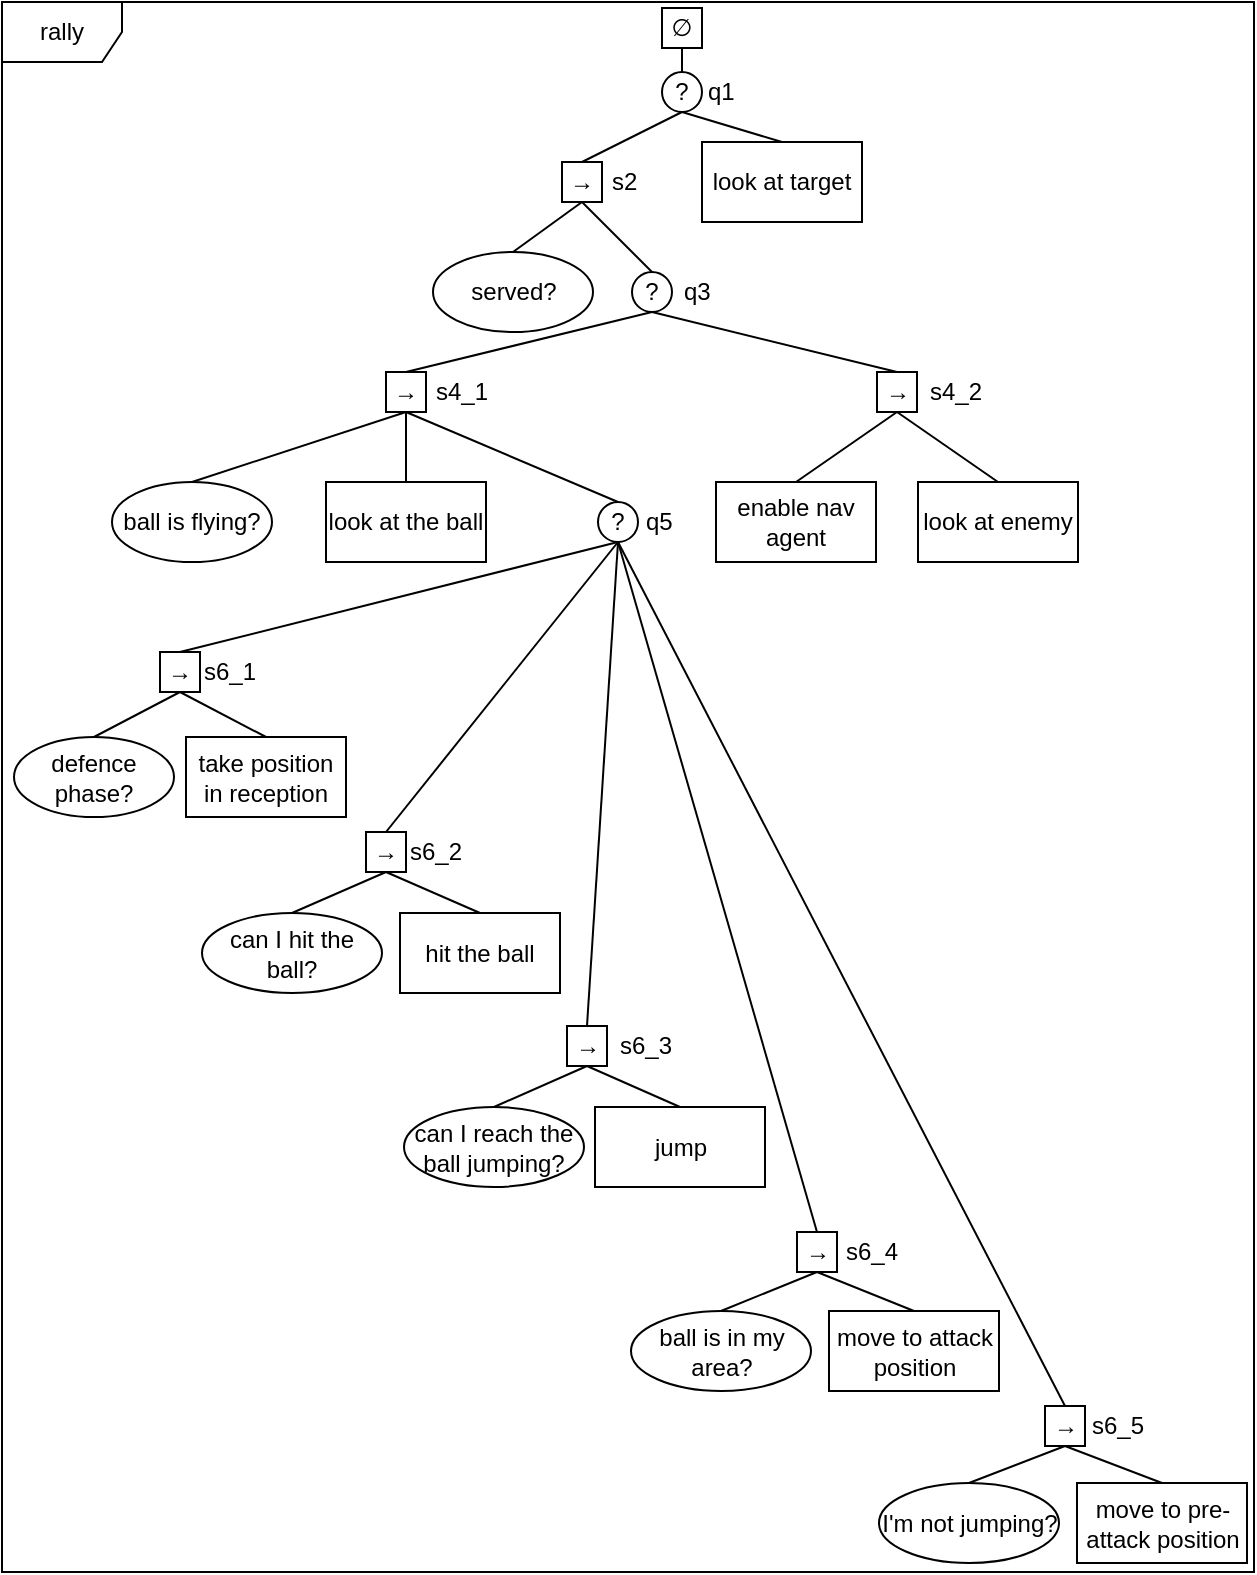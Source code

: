 <mxfile pages="1" version="11.2.5" type="device"><diagram id="EkMTp9RVe_bbDMzfqBNy" name="Page-1"><mxGraphModel dx="1502" dy="1044" grid="1" gridSize="10" guides="1" tooltips="1" connect="1" arrows="1" fold="1" page="0" pageScale="1" pageWidth="827" pageHeight="1169" math="0" shadow="0"><root><mxCell id="0"/><mxCell id="1" parent="0"/><mxCell id="cSMGH9xGjoorg707Jlx_-66" value="rally" style="shape=umlFrame;whiteSpace=wrap;html=1;" parent="1" vertex="1"><mxGeometry x="-136" y="-145" width="626" height="785" as="geometry"/></mxCell><mxCell id="cSMGH9xGjoorg707Jlx_-4" style="rounded=0;orthogonalLoop=1;jettySize=auto;html=1;exitX=0.5;exitY=1;exitDx=0;exitDy=0;endArrow=none;endFill=0;entryX=0.5;entryY=0;entryDx=0;entryDy=0;" parent="1" source="cSMGH9xGjoorg707Jlx_-2" target="cSMGH9xGjoorg707Jlx_-3" edge="1"><mxGeometry relative="1" as="geometry"/></mxCell><mxCell id="cSMGH9xGjoorg707Jlx_-38" style="edgeStyle=none;rounded=0;orthogonalLoop=1;jettySize=auto;html=1;exitX=0.5;exitY=1;exitDx=0;exitDy=0;entryX=0.5;entryY=0;entryDx=0;entryDy=0;endArrow=none;endFill=0;" parent="1" source="cSMGH9xGjoorg707Jlx_-2" target="cSMGH9xGjoorg707Jlx_-37" edge="1"><mxGeometry relative="1" as="geometry"/></mxCell><mxCell id="cSMGH9xGjoorg707Jlx_-2" value="?" style="ellipse;whiteSpace=wrap;html=1;aspect=fixed;" parent="1" vertex="1"><mxGeometry x="194" y="-110" width="20" height="20" as="geometry"/></mxCell><mxCell id="cSMGH9xGjoorg707Jlx_-7" style="edgeStyle=none;rounded=0;orthogonalLoop=1;jettySize=auto;html=1;exitX=0.5;exitY=1;exitDx=0;exitDy=0;entryX=0.5;entryY=0;entryDx=0;entryDy=0;endArrow=none;endFill=0;" parent="1" source="cSMGH9xGjoorg707Jlx_-3" target="cSMGH9xGjoorg707Jlx_-6" edge="1"><mxGeometry relative="1" as="geometry"/></mxCell><mxCell id="HkNA9LQnXnEwL_-FULws-5" style="edgeStyle=none;rounded=0;orthogonalLoop=1;jettySize=auto;html=1;exitX=0.5;exitY=1;exitDx=0;exitDy=0;entryX=0.5;entryY=0;entryDx=0;entryDy=0;endArrow=none;endFill=0;" parent="1" source="cSMGH9xGjoorg707Jlx_-3" target="HkNA9LQnXnEwL_-FULws-6" edge="1"><mxGeometry relative="1" as="geometry"/></mxCell><mxCell id="cSMGH9xGjoorg707Jlx_-3" value="→" style="whiteSpace=wrap;html=1;aspect=fixed;flipH=1;" parent="1" vertex="1"><mxGeometry x="144" y="-65" width="20" height="20" as="geometry"/></mxCell><mxCell id="cSMGH9xGjoorg707Jlx_-6" value="served?" style="ellipse;whiteSpace=wrap;html=1;flipH=1;" parent="1" vertex="1"><mxGeometry x="79.5" y="-20" width="80" height="40" as="geometry"/></mxCell><mxCell id="cSMGH9xGjoorg707Jlx_-30" style="edgeStyle=none;rounded=0;orthogonalLoop=1;jettySize=auto;html=1;exitX=0.5;exitY=1;exitDx=0;exitDy=0;entryX=0.5;entryY=0;entryDx=0;entryDy=0;endArrow=none;endFill=0;" parent="1" source="cSMGH9xGjoorg707Jlx_-31" target="cSMGH9xGjoorg707Jlx_-29" edge="1"><mxGeometry relative="1" as="geometry"><mxPoint x="26" y="392" as="sourcePoint"/></mxGeometry></mxCell><mxCell id="cSMGH9xGjoorg707Jlx_-29" value="can I reach the ball jumping?" style="ellipse;whiteSpace=wrap;html=1;" parent="1" vertex="1"><mxGeometry x="65" y="407.5" width="90" height="40" as="geometry"/></mxCell><mxCell id="cSMGH9xGjoorg707Jlx_-34" style="edgeStyle=none;rounded=0;orthogonalLoop=1;jettySize=auto;html=1;exitX=0.5;exitY=1;exitDx=0;exitDy=0;entryX=0.5;entryY=0;entryDx=0;entryDy=0;endArrow=none;endFill=0;" parent="1" source="cSMGH9xGjoorg707Jlx_-31" target="cSMGH9xGjoorg707Jlx_-33" edge="1"><mxGeometry relative="1" as="geometry"/></mxCell><mxCell id="cSMGH9xGjoorg707Jlx_-31" value="→" style="whiteSpace=wrap;html=1;aspect=fixed;" parent="1" vertex="1"><mxGeometry x="146.5" y="367" width="20" height="20" as="geometry"/></mxCell><mxCell id="cSMGH9xGjoorg707Jlx_-33" value="jump" style="rounded=0;whiteSpace=wrap;html=1;" parent="1" vertex="1"><mxGeometry x="160.5" y="407.5" width="85" height="40" as="geometry"/></mxCell><mxCell id="cSMGH9xGjoorg707Jlx_-37" value="look at target" style="rounded=0;whiteSpace=wrap;html=1;" parent="1" vertex="1"><mxGeometry x="214" y="-75" width="80" height="40" as="geometry"/></mxCell><mxCell id="cSMGH9xGjoorg707Jlx_-43" style="edgeStyle=none;rounded=0;orthogonalLoop=1;jettySize=auto;html=1;exitX=0.5;exitY=1;exitDx=0;exitDy=0;entryX=0.5;entryY=0;entryDx=0;entryDy=0;endArrow=none;endFill=0;" parent="1" source="HkNA9LQnXnEwL_-FULws-4" target="cSMGH9xGjoorg707Jlx_-42" edge="1"><mxGeometry relative="1" as="geometry"><mxPoint x="102" y="40" as="sourcePoint"/></mxGeometry></mxCell><mxCell id="cSMGH9xGjoorg707Jlx_-42" value="look at the ball" style="rounded=0;whiteSpace=wrap;html=1;" parent="1" vertex="1"><mxGeometry x="26" y="95" width="80" height="40" as="geometry"/></mxCell><mxCell id="cSMGH9xGjoorg707Jlx_-52" style="edgeStyle=none;rounded=0;orthogonalLoop=1;jettySize=auto;html=1;exitX=0.5;exitY=1;exitDx=0;exitDy=0;entryX=0.5;entryY=0;entryDx=0;entryDy=0;endArrow=none;endFill=0;" parent="1" source="cSMGH9xGjoorg707Jlx_-51" target="cSMGH9xGjoorg707Jlx_-2" edge="1"><mxGeometry relative="1" as="geometry"/></mxCell><mxCell id="cSMGH9xGjoorg707Jlx_-51" value="∅" style="whiteSpace=wrap;html=1;aspect=fixed;flipH=1;" parent="1" vertex="1"><mxGeometry x="194.0" y="-142" width="20" height="20" as="geometry"/></mxCell><mxCell id="RmoewqOBh3jTysVcD56W-2" value="q1" style="text;html=1;strokeColor=none;fillColor=none;align=left;verticalAlign=middle;whiteSpace=wrap;rounded=0;" parent="1" vertex="1"><mxGeometry x="215" y="-110" width="40" height="20" as="geometry"/></mxCell><mxCell id="RmoewqOBh3jTysVcD56W-3" value="s2" style="text;html=1;strokeColor=none;fillColor=none;align=left;verticalAlign=middle;whiteSpace=wrap;rounded=0;" parent="1" vertex="1"><mxGeometry x="166.5" y="-65" width="40" height="20" as="geometry"/></mxCell><mxCell id="RmoewqOBh3jTysVcD56W-4" value="q5" style="text;html=1;strokeColor=none;fillColor=none;align=left;verticalAlign=middle;whiteSpace=wrap;rounded=0;" parent="1" vertex="1"><mxGeometry x="184" y="105" width="40" height="20" as="geometry"/></mxCell><mxCell id="RmoewqOBh3jTysVcD56W-6" value="s4_1" style="text;html=1;strokeColor=none;fillColor=none;align=left;verticalAlign=middle;whiteSpace=wrap;rounded=0;" parent="1" vertex="1"><mxGeometry x="79" y="40" width="40" height="20" as="geometry"/></mxCell><mxCell id="HkNA9LQnXnEwL_-FULws-3" style="rounded=0;orthogonalLoop=1;jettySize=auto;html=1;exitX=0.5;exitY=1;exitDx=0;exitDy=0;entryX=0.5;entryY=0;entryDx=0;entryDy=0;endArrow=none;endFill=0;" parent="1" source="HkNA9LQnXnEwL_-FULws-4" target="HkNA9LQnXnEwL_-FULws-2" edge="1"><mxGeometry relative="1" as="geometry"><mxPoint x="102" y="40" as="sourcePoint"/></mxGeometry></mxCell><mxCell id="HkNA9LQnXnEwL_-FULws-2" value="ball is flying?" style="ellipse;whiteSpace=wrap;html=1;flipH=1;" parent="1" vertex="1"><mxGeometry x="-81" y="95" width="80" height="40" as="geometry"/></mxCell><mxCell id="HkNA9LQnXnEwL_-FULws-10" style="edgeStyle=none;rounded=0;orthogonalLoop=1;jettySize=auto;html=1;exitX=0.5;exitY=1;exitDx=0;exitDy=0;entryX=0.5;entryY=0;entryDx=0;entryDy=0;endArrow=none;endFill=0;" parent="1" source="HkNA9LQnXnEwL_-FULws-4" target="mYF0082d3ZAUzfuXFKsH-1" edge="1"><mxGeometry relative="1" as="geometry"><mxPoint x="110" y="120" as="targetPoint"/></mxGeometry></mxCell><mxCell id="HkNA9LQnXnEwL_-FULws-4" value="→" style="whiteSpace=wrap;html=1;aspect=fixed;" parent="1" vertex="1"><mxGeometry x="56" y="40" width="20" height="20" as="geometry"/></mxCell><mxCell id="HkNA9LQnXnEwL_-FULws-7" style="edgeStyle=none;rounded=0;orthogonalLoop=1;jettySize=auto;html=1;exitX=0.5;exitY=1;exitDx=0;exitDy=0;entryX=0.5;entryY=0;entryDx=0;entryDy=0;endArrow=none;endFill=0;" parent="1" source="HkNA9LQnXnEwL_-FULws-6" target="HkNA9LQnXnEwL_-FULws-4" edge="1"><mxGeometry relative="1" as="geometry"/></mxCell><mxCell id="8SN9b1BW7PqTBTTY9bP8-6" style="edgeStyle=none;rounded=0;orthogonalLoop=1;jettySize=auto;html=1;exitX=0.5;exitY=1;exitDx=0;exitDy=0;entryX=0.5;entryY=0;entryDx=0;entryDy=0;endArrow=none;endFill=0;" parent="1" source="HkNA9LQnXnEwL_-FULws-6" target="8SN9b1BW7PqTBTTY9bP8-2" edge="1"><mxGeometry relative="1" as="geometry"/></mxCell><mxCell id="HkNA9LQnXnEwL_-FULws-6" value="?" style="ellipse;whiteSpace=wrap;html=1;aspect=fixed;" parent="1" vertex="1"><mxGeometry x="179" y="-10" width="20" height="20" as="geometry"/></mxCell><mxCell id="HkNA9LQnXnEwL_-FULws-8" value="enable nav agent" style="rounded=0;whiteSpace=wrap;html=1;" parent="1" vertex="1"><mxGeometry x="221.0" y="95" width="80" height="40" as="geometry"/></mxCell><mxCell id="HkNA9LQnXnEwL_-FULws-11" value="q3" style="text;html=1;strokeColor=none;fillColor=none;align=left;verticalAlign=middle;whiteSpace=wrap;rounded=0;" parent="1" vertex="1"><mxGeometry x="203" y="-10" width="40" height="20" as="geometry"/></mxCell><mxCell id="HkNA9LQnXnEwL_-FULws-12" value="s6_3" style="text;html=1;strokeColor=none;fillColor=none;align=left;verticalAlign=middle;whiteSpace=wrap;rounded=0;" parent="1" vertex="1"><mxGeometry x="170.5" y="367.0" width="40" height="20" as="geometry"/></mxCell><mxCell id="8SN9b1BW7PqTBTTY9bP8-1" value="s4_2" style="text;html=1;strokeColor=none;fillColor=none;align=left;verticalAlign=middle;whiteSpace=wrap;rounded=0;" parent="1" vertex="1"><mxGeometry x="326" y="40" width="40" height="20" as="geometry"/></mxCell><mxCell id="8SN9b1BW7PqTBTTY9bP8-4" style="rounded=0;orthogonalLoop=1;jettySize=auto;html=1;exitX=0.5;exitY=1;exitDx=0;exitDy=0;entryX=0.5;entryY=0;entryDx=0;entryDy=0;endArrow=none;endFill=0;" parent="1" source="8SN9b1BW7PqTBTTY9bP8-2" target="HkNA9LQnXnEwL_-FULws-8" edge="1"><mxGeometry relative="1" as="geometry"/></mxCell><mxCell id="8SN9b1BW7PqTBTTY9bP8-5" style="edgeStyle=none;rounded=0;orthogonalLoop=1;jettySize=auto;html=1;exitX=0.5;exitY=1;exitDx=0;exitDy=0;entryX=0.5;entryY=0;entryDx=0;entryDy=0;endArrow=none;endFill=0;" parent="1" source="8SN9b1BW7PqTBTTY9bP8-2" target="8SN9b1BW7PqTBTTY9bP8-3" edge="1"><mxGeometry relative="1" as="geometry"/></mxCell><mxCell id="8SN9b1BW7PqTBTTY9bP8-2" value="→" style="whiteSpace=wrap;html=1;aspect=fixed;" parent="1" vertex="1"><mxGeometry x="301.5" y="40.0" width="20" height="20" as="geometry"/></mxCell><mxCell id="8SN9b1BW7PqTBTTY9bP8-3" value="look at enemy" style="rounded=0;whiteSpace=wrap;html=1;" parent="1" vertex="1"><mxGeometry x="322.0" y="95" width="80" height="40" as="geometry"/></mxCell><mxCell id="mYF0082d3ZAUzfuXFKsH-5" style="rounded=0;orthogonalLoop=1;jettySize=auto;html=1;exitX=0.5;exitY=1;exitDx=0;exitDy=0;entryX=0.5;entryY=0;entryDx=0;entryDy=0;endArrow=none;endFill=0;" parent="1" source="mYF0082d3ZAUzfuXFKsH-1" target="mYF0082d3ZAUzfuXFKsH-3" edge="1"><mxGeometry relative="1" as="geometry"/></mxCell><mxCell id="mYF0082d3ZAUzfuXFKsH-13" style="edgeStyle=none;rounded=0;orthogonalLoop=1;jettySize=auto;html=1;exitX=0.5;exitY=1;exitDx=0;exitDy=0;entryX=0.5;entryY=0;entryDx=0;entryDy=0;endArrow=none;endFill=0;" parent="1" source="mYF0082d3ZAUzfuXFKsH-1" target="mYF0082d3ZAUzfuXFKsH-9" edge="1"><mxGeometry relative="1" as="geometry"/></mxCell><mxCell id="mYF0082d3ZAUzfuXFKsH-14" style="edgeStyle=none;rounded=0;orthogonalLoop=1;jettySize=auto;html=1;exitX=0.5;exitY=1;exitDx=0;exitDy=0;entryX=0.5;entryY=0;entryDx=0;entryDy=0;endArrow=none;endFill=0;" parent="1" source="mYF0082d3ZAUzfuXFKsH-1" target="cSMGH9xGjoorg707Jlx_-31" edge="1"><mxGeometry relative="1" as="geometry"/></mxCell><mxCell id="mYF0082d3ZAUzfuXFKsH-23" style="edgeStyle=none;rounded=0;orthogonalLoop=1;jettySize=auto;html=1;exitX=0.5;exitY=1;exitDx=0;exitDy=0;entryX=0.5;entryY=0;entryDx=0;entryDy=0;endArrow=none;endFill=0;" parent="1" source="mYF0082d3ZAUzfuXFKsH-1" target="mYF0082d3ZAUzfuXFKsH-19" edge="1"><mxGeometry relative="1" as="geometry"/></mxCell><mxCell id="mYF0082d3ZAUzfuXFKsH-31" style="edgeStyle=none;rounded=0;orthogonalLoop=1;jettySize=auto;html=1;exitX=0.5;exitY=1;exitDx=0;exitDy=0;entryX=0.5;entryY=0;entryDx=0;entryDy=0;endArrow=none;endFill=0;" parent="1" source="mYF0082d3ZAUzfuXFKsH-1" target="mYF0082d3ZAUzfuXFKsH-28" edge="1"><mxGeometry relative="1" as="geometry"/></mxCell><mxCell id="mYF0082d3ZAUzfuXFKsH-1" value="?" style="ellipse;whiteSpace=wrap;html=1;aspect=fixed;" parent="1" vertex="1"><mxGeometry x="162" y="105" width="20" height="20" as="geometry"/></mxCell><mxCell id="mYF0082d3ZAUzfuXFKsH-2" value="defence phase?" style="ellipse;whiteSpace=wrap;html=1;" parent="1" vertex="1"><mxGeometry x="-130" y="222.5" width="80" height="40" as="geometry"/></mxCell><mxCell id="mYF0082d3ZAUzfuXFKsH-6" style="edgeStyle=none;rounded=0;orthogonalLoop=1;jettySize=auto;html=1;exitX=0.5;exitY=1;exitDx=0;exitDy=0;entryX=0.5;entryY=0;entryDx=0;entryDy=0;endArrow=none;endFill=0;" parent="1" source="mYF0082d3ZAUzfuXFKsH-3" target="mYF0082d3ZAUzfuXFKsH-2" edge="1"><mxGeometry relative="1" as="geometry"/></mxCell><mxCell id="mYF0082d3ZAUzfuXFKsH-7" style="edgeStyle=none;rounded=0;orthogonalLoop=1;jettySize=auto;html=1;exitX=0.5;exitY=1;exitDx=0;exitDy=0;entryX=0.5;entryY=0;entryDx=0;entryDy=0;endArrow=none;endFill=0;" parent="1" source="mYF0082d3ZAUzfuXFKsH-3" target="mYF0082d3ZAUzfuXFKsH-4" edge="1"><mxGeometry relative="1" as="geometry"/></mxCell><mxCell id="mYF0082d3ZAUzfuXFKsH-3" value="→" style="whiteSpace=wrap;html=1;aspect=fixed;" parent="1" vertex="1"><mxGeometry x="-57" y="180" width="20" height="20" as="geometry"/></mxCell><mxCell id="mYF0082d3ZAUzfuXFKsH-4" value="take position in reception" style="rounded=0;whiteSpace=wrap;html=1;" parent="1" vertex="1"><mxGeometry x="-44" y="222.5" width="80" height="40" as="geometry"/></mxCell><mxCell id="mYF0082d3ZAUzfuXFKsH-8" value="can I hit the ball?" style="ellipse;whiteSpace=wrap;html=1;" parent="1" vertex="1"><mxGeometry x="-36" y="310.5" width="90" height="40" as="geometry"/></mxCell><mxCell id="mYF0082d3ZAUzfuXFKsH-10" style="edgeStyle=none;rounded=0;orthogonalLoop=1;jettySize=auto;html=1;exitX=0.5;exitY=1;exitDx=0;exitDy=0;entryX=0.5;entryY=0;entryDx=0;entryDy=0;endArrow=none;endFill=0;" parent="1" source="mYF0082d3ZAUzfuXFKsH-9" target="mYF0082d3ZAUzfuXFKsH-8" edge="1"><mxGeometry relative="1" as="geometry"/></mxCell><mxCell id="mYF0082d3ZAUzfuXFKsH-12" style="edgeStyle=none;rounded=0;orthogonalLoop=1;jettySize=auto;html=1;exitX=0.5;exitY=1;exitDx=0;exitDy=0;entryX=0.5;entryY=0;entryDx=0;entryDy=0;endArrow=none;endFill=0;" parent="1" source="mYF0082d3ZAUzfuXFKsH-9" target="mYF0082d3ZAUzfuXFKsH-11" edge="1"><mxGeometry relative="1" as="geometry"/></mxCell><mxCell id="mYF0082d3ZAUzfuXFKsH-9" value="→" style="whiteSpace=wrap;html=1;aspect=fixed;" parent="1" vertex="1"><mxGeometry x="46" y="270" width="20" height="20" as="geometry"/></mxCell><mxCell id="mYF0082d3ZAUzfuXFKsH-11" value="hit the ball" style="rounded=0;whiteSpace=wrap;html=1;" parent="1" vertex="1"><mxGeometry x="63" y="310.5" width="80" height="40" as="geometry"/></mxCell><mxCell id="mYF0082d3ZAUzfuXFKsH-15" style="edgeStyle=none;rounded=0;orthogonalLoop=1;jettySize=auto;html=1;exitX=0.5;exitY=1;exitDx=0;exitDy=0;entryX=0.5;entryY=0;entryDx=0;entryDy=0;endArrow=none;endFill=0;" parent="1" source="mYF0082d3ZAUzfuXFKsH-19" target="mYF0082d3ZAUzfuXFKsH-16" edge="1"><mxGeometry relative="1" as="geometry"><mxPoint x="153.5" y="495" as="sourcePoint"/></mxGeometry></mxCell><mxCell id="mYF0082d3ZAUzfuXFKsH-16" value="ball is in my area?" style="ellipse;whiteSpace=wrap;html=1;" parent="1" vertex="1"><mxGeometry x="178.5" y="509.5" width="90" height="40" as="geometry"/></mxCell><mxCell id="mYF0082d3ZAUzfuXFKsH-17" style="edgeStyle=none;rounded=0;orthogonalLoop=1;jettySize=auto;html=1;exitX=0.5;exitY=1;exitDx=0;exitDy=0;entryX=0.5;entryY=0;entryDx=0;entryDy=0;endArrow=none;endFill=0;" parent="1" source="mYF0082d3ZAUzfuXFKsH-19" target="mYF0082d3ZAUzfuXFKsH-20" edge="1"><mxGeometry relative="1" as="geometry"/></mxCell><mxCell id="mYF0082d3ZAUzfuXFKsH-19" value="→" style="whiteSpace=wrap;html=1;aspect=fixed;" parent="1" vertex="1"><mxGeometry x="261.5" y="470" width="20" height="20" as="geometry"/></mxCell><mxCell id="mYF0082d3ZAUzfuXFKsH-20" value="move to attack position" style="rounded=0;whiteSpace=wrap;html=1;" parent="1" vertex="1"><mxGeometry x="277.5" y="509.5" width="85" height="40" as="geometry"/></mxCell><mxCell id="mYF0082d3ZAUzfuXFKsH-22" value="s6_4" style="text;html=1;strokeColor=none;fillColor=none;align=left;verticalAlign=middle;whiteSpace=wrap;rounded=0;" parent="1" vertex="1"><mxGeometry x="283.5" y="470.0" width="39" height="20" as="geometry"/></mxCell><mxCell id="mYF0082d3ZAUzfuXFKsH-25" style="edgeStyle=none;rounded=0;orthogonalLoop=1;jettySize=auto;html=1;exitX=0.5;exitY=1;exitDx=0;exitDy=0;entryX=0.5;entryY=0;entryDx=0;entryDy=0;endArrow=none;endFill=0;" parent="1" source="mYF0082d3ZAUzfuXFKsH-28" target="mYF0082d3ZAUzfuXFKsH-26" edge="1"><mxGeometry relative="1" as="geometry"><mxPoint x="283.5" y="581" as="sourcePoint"/></mxGeometry></mxCell><mxCell id="mYF0082d3ZAUzfuXFKsH-26" value="I'm not jumping?" style="ellipse;whiteSpace=wrap;html=1;" parent="1" vertex="1"><mxGeometry x="302.5" y="595.5" width="90" height="40" as="geometry"/></mxCell><mxCell id="mYF0082d3ZAUzfuXFKsH-27" style="edgeStyle=none;rounded=0;orthogonalLoop=1;jettySize=auto;html=1;exitX=0.5;exitY=1;exitDx=0;exitDy=0;entryX=0.5;entryY=0;entryDx=0;entryDy=0;endArrow=none;endFill=0;" parent="1" source="mYF0082d3ZAUzfuXFKsH-28" target="mYF0082d3ZAUzfuXFKsH-29" edge="1"><mxGeometry relative="1" as="geometry"/></mxCell><mxCell id="mYF0082d3ZAUzfuXFKsH-28" value="→" style="whiteSpace=wrap;html=1;aspect=fixed;" parent="1" vertex="1"><mxGeometry x="385.5" y="557" width="20" height="20" as="geometry"/></mxCell><mxCell id="mYF0082d3ZAUzfuXFKsH-29" value="move to pre-attack position" style="rounded=0;whiteSpace=wrap;html=1;" parent="1" vertex="1"><mxGeometry x="401.5" y="595.5" width="85" height="40" as="geometry"/></mxCell><mxCell id="mYF0082d3ZAUzfuXFKsH-30" value="s6_5" style="text;html=1;strokeColor=none;fillColor=none;align=left;verticalAlign=middle;whiteSpace=wrap;rounded=0;" parent="1" vertex="1"><mxGeometry x="406.5" y="557" width="40" height="20" as="geometry"/></mxCell><mxCell id="mYF0082d3ZAUzfuXFKsH-32" value="s6_2" style="text;html=1;strokeColor=none;fillColor=none;align=left;verticalAlign=middle;whiteSpace=wrap;rounded=0;" parent="1" vertex="1"><mxGeometry x="66" y="270.0" width="40" height="20" as="geometry"/></mxCell><mxCell id="mYF0082d3ZAUzfuXFKsH-33" value="s6_1" style="text;html=1;strokeColor=none;fillColor=none;align=left;verticalAlign=middle;whiteSpace=wrap;rounded=0;" parent="1" vertex="1"><mxGeometry x="-37" y="180.0" width="40" height="20" as="geometry"/></mxCell></root></mxGraphModel></diagram></mxfile>